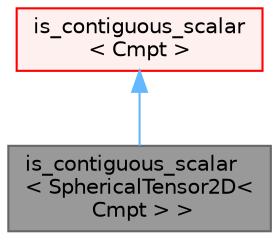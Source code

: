 digraph "is_contiguous_scalar&lt; SphericalTensor2D&lt; Cmpt &gt; &gt;"
{
 // LATEX_PDF_SIZE
  bgcolor="transparent";
  edge [fontname=Helvetica,fontsize=10,labelfontname=Helvetica,labelfontsize=10];
  node [fontname=Helvetica,fontsize=10,shape=box,height=0.2,width=0.4];
  Node1 [id="Node000001",label="is_contiguous_scalar\l\< SphericalTensor2D\<\l Cmpt \> \>",height=0.2,width=0.4,color="gray40", fillcolor="grey60", style="filled", fontcolor="black",tooltip=" "];
  Node2 -> Node1 [id="edge1_Node000001_Node000002",dir="back",color="steelblue1",style="solid",tooltip=" "];
  Node2 [id="Node000002",label="is_contiguous_scalar\l\< Cmpt \>",height=0.2,width=0.4,color="red", fillcolor="#FFF0F0", style="filled",URL="$structFoam_1_1is__contiguous__scalar.html",tooltip=" "];
}
